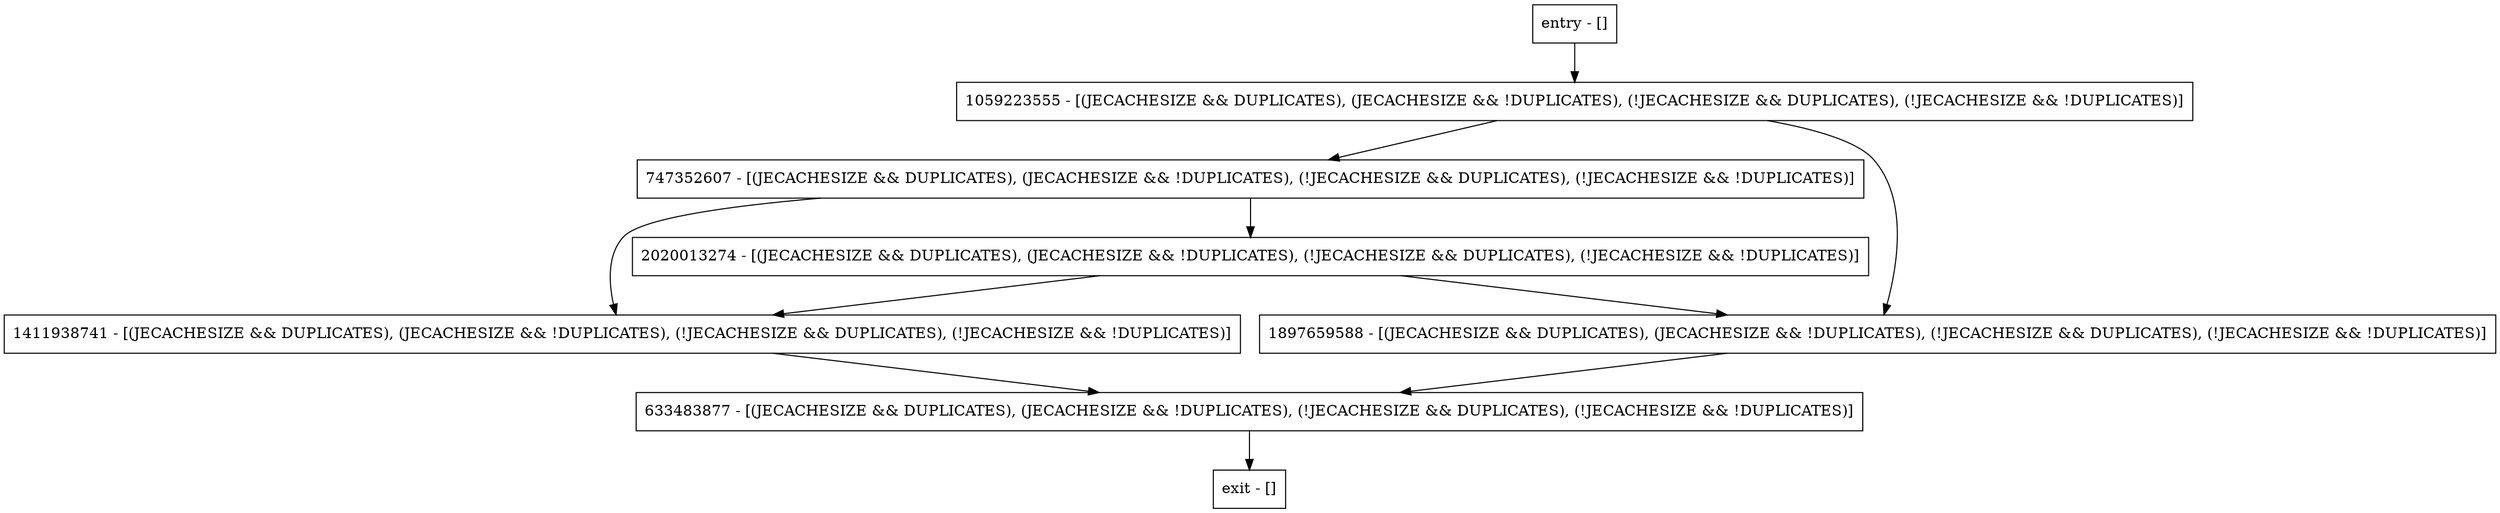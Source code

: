 digraph isCheckpointNeeded {
node [shape=record];
entry [label="entry - []"];
exit [label="exit - []"];
1411938741 [label="1411938741 - [(JECACHESIZE && DUPLICATES), (JECACHESIZE && !DUPLICATES), (!JECACHESIZE && DUPLICATES), (!JECACHESIZE && !DUPLICATES)]"];
747352607 [label="747352607 - [(JECACHESIZE && DUPLICATES), (JECACHESIZE && !DUPLICATES), (!JECACHESIZE && DUPLICATES), (!JECACHESIZE && !DUPLICATES)]"];
1059223555 [label="1059223555 - [(JECACHESIZE && DUPLICATES), (JECACHESIZE && !DUPLICATES), (!JECACHESIZE && DUPLICATES), (!JECACHESIZE && !DUPLICATES)]"];
1897659588 [label="1897659588 - [(JECACHESIZE && DUPLICATES), (JECACHESIZE && !DUPLICATES), (!JECACHESIZE && DUPLICATES), (!JECACHESIZE && !DUPLICATES)]"];
2020013274 [label="2020013274 - [(JECACHESIZE && DUPLICATES), (JECACHESIZE && !DUPLICATES), (!JECACHESIZE && DUPLICATES), (!JECACHESIZE && !DUPLICATES)]"];
633483877 [label="633483877 - [(JECACHESIZE && DUPLICATES), (JECACHESIZE && !DUPLICATES), (!JECACHESIZE && DUPLICATES), (!JECACHESIZE && !DUPLICATES)]"];
entry;
exit;
entry -> 1059223555;
1411938741 -> 633483877;
747352607 -> 1411938741;
747352607 -> 2020013274;
1059223555 -> 747352607;
1059223555 -> 1897659588;
1897659588 -> 633483877;
2020013274 -> 1411938741;
2020013274 -> 1897659588;
633483877 -> exit;
}
